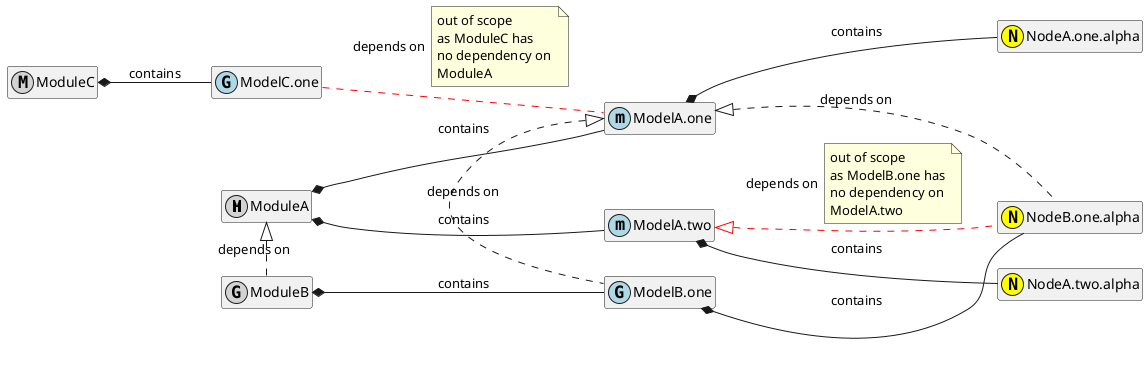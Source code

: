 @startuml
left to right direction

class ModuleA <<M,lightgray>>
class "ModelA.one" as ModelA1 <<m,lightblue>>
class "NodeA.one.alpha" as NodeA1 <<N,yellow>>
class "ModelA.two" as ModelA2 <<m,lightblue>>
class "NodeA.two.alpha" as NodeA2 <<N,yellow>>

class ModuleB <<G,lightgray>>
class "ModelB.one" as ModelB1 <<G,lightblue>>
class "NodeB.one.alpha" as NodeB1 <<N,yellow>>

class ModuleC <<M,lightgray>>
class "ModelC.one" as ModelC1 <<G,lightblue>>

ModuleA *-- ModelA1: contains
ModelA1 *-- NodeA1: contains
ModuleA *-- ModelA2: contains
ModelA2 *-- NodeA2: contains

ModuleB *-- ModelB1: contains
ModuleB .left.|> ModuleA: depends on
ModelB1 .left.|> ModelA1: depends on
ModelB1 *-- NodeB1: contains
NodeB1 .left.|> ModelA1: depends on
NodeB1 .[#red]left.|> ModelA2: depends on
note right on link
out of scope
as ModelB.one has
no dependency on 
ModelA.two
end note
'ModuleC --|> ModelB1

ModuleC *-- ModelC1: contains
ModelC1 .[#red]down. ModelA1: depends on
note right on link
out of scope
as ModuleC has
no dependency on 
ModuleA
end note

hide empty members

@enduml